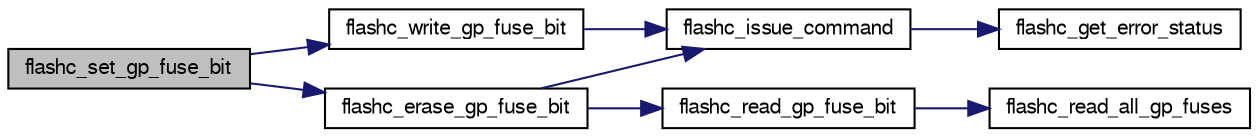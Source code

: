 digraph G
{
  edge [fontname="FreeSans",fontsize="10",labelfontname="FreeSans",labelfontsize="10"];
  node [fontname="FreeSans",fontsize="10",shape=record];
  rankdir=LR;
  Node1 [label="flashc_set_gp_fuse_bit",height=0.2,width=0.4,color="black", fillcolor="grey75", style="filled" fontcolor="black"];
  Node1 -> Node2 [color="midnightblue",fontsize="10",style="solid",fontname="FreeSans"];
  Node2 [label="flashc_erase_gp_fuse_bit",height=0.2,width=0.4,color="black", fillcolor="white", style="filled",URL="$group__group__avr32__drivers__flashc.html#gac5454efcadb99899bfe075b463a2e6dd",tooltip="Erases a general-purpose fuse bit."];
  Node2 -> Node3 [color="midnightblue",fontsize="10",style="solid",fontname="FreeSans"];
  Node3 [label="flashc_issue_command",height=0.2,width=0.4,color="black", fillcolor="white", style="filled",URL="$group__group__avr32__drivers__flashc.html#ga8045c427c32cf3617e861067d76c9c11",tooltip="Issues a FLASHC command."];
  Node3 -> Node4 [color="midnightblue",fontsize="10",style="solid",fontname="FreeSans"];
  Node4 [label="flashc_get_error_status",height=0.2,width=0.4,color="black", fillcolor="white", style="filled",URL="$group__group__avr32__drivers__flashc.html#gae7d38c60001d5d8d00363a6cb07f89f0",tooltip="Gets the error status of the FLASHC."];
  Node2 -> Node5 [color="midnightblue",fontsize="10",style="solid",fontname="FreeSans"];
  Node5 [label="flashc_read_gp_fuse_bit",height=0.2,width=0.4,color="black", fillcolor="white", style="filled",URL="$group__group__avr32__drivers__flashc.html#ga41488c15448086169266af4936ea7926",tooltip="Reads a general-purpose fuse bit."];
  Node5 -> Node6 [color="midnightblue",fontsize="10",style="solid",fontname="FreeSans"];
  Node6 [label="flashc_read_all_gp_fuses",height=0.2,width=0.4,color="black", fillcolor="white", style="filled",URL="$group__group__avr32__drivers__flashc.html#gabdba94fb9eb09177ced3df0ad80b1554",tooltip="Reads all general-purpose fuses."];
  Node1 -> Node7 [color="midnightblue",fontsize="10",style="solid",fontname="FreeSans"];
  Node7 [label="flashc_write_gp_fuse_bit",height=0.2,width=0.4,color="black", fillcolor="white", style="filled",URL="$group__group__avr32__drivers__flashc.html#ga70af318e71334255931a6638d2fa693c",tooltip="Writes a general-purpose fuse bit."];
  Node7 -> Node3 [color="midnightblue",fontsize="10",style="solid",fontname="FreeSans"];
}

